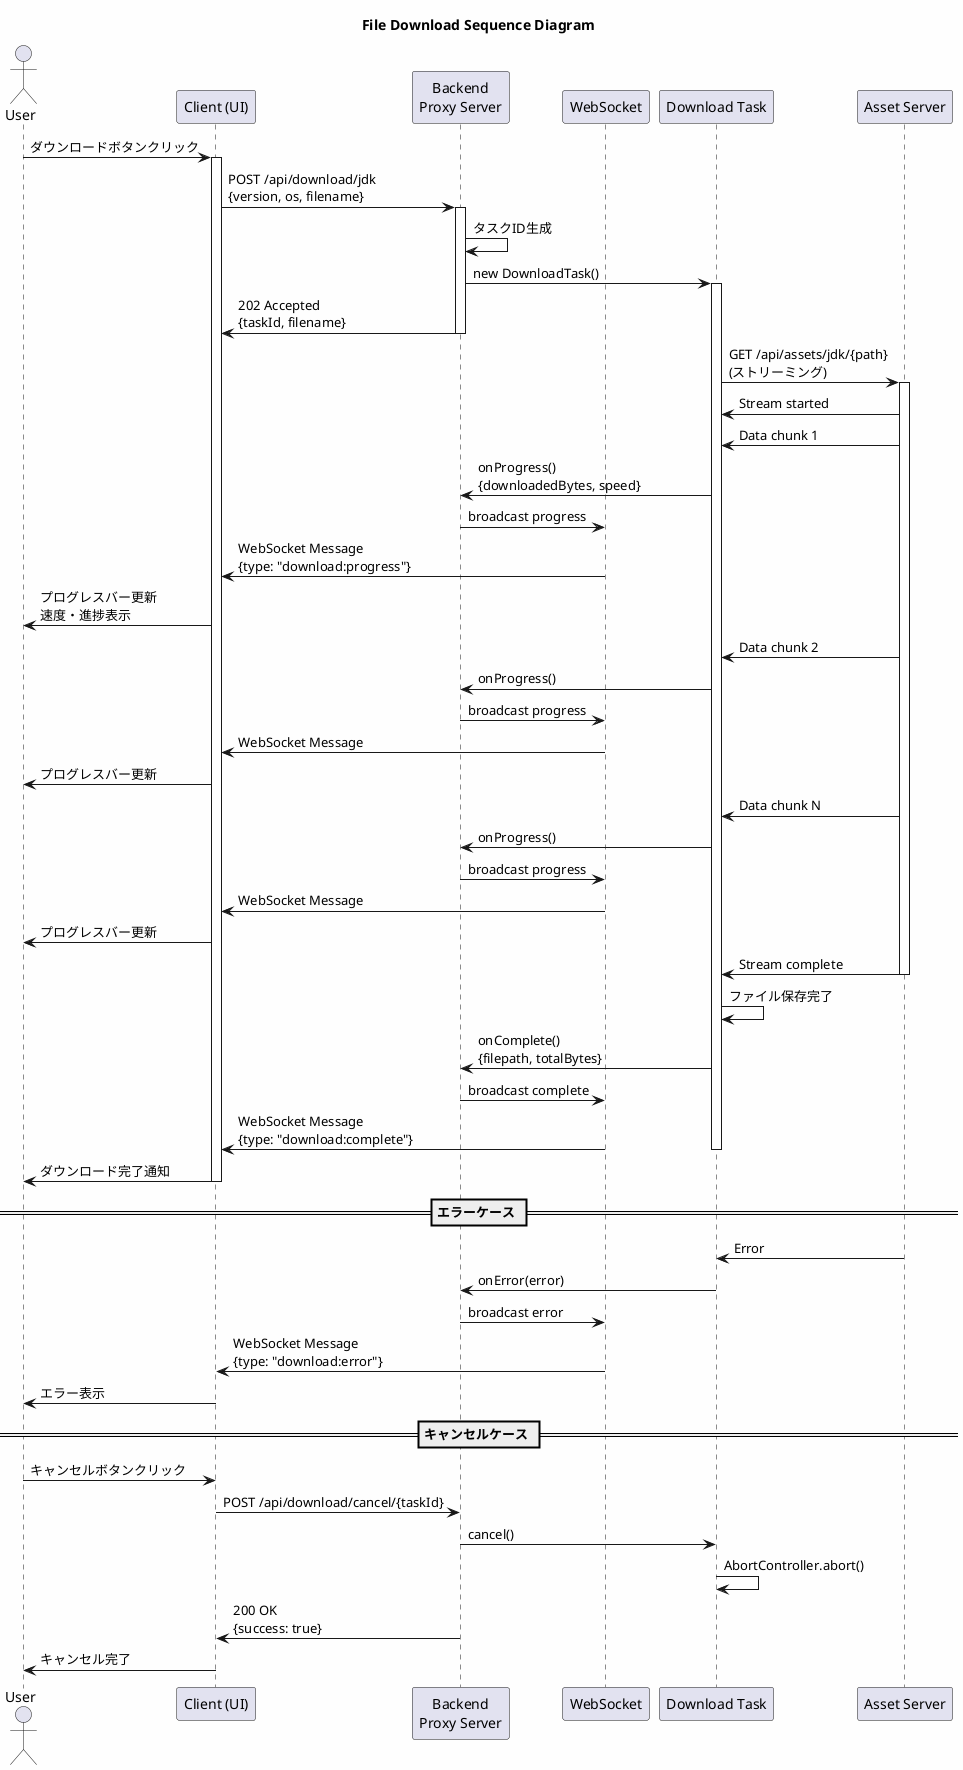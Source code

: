 @startuml Download Sequence

skinparam backgroundColor #FEFEFE
title File Download Sequence Diagram

actor User
participant "Client (UI)" as Client
participant "Backend\nProxy Server" as Backend
participant "WebSocket" as WS
participant "Download Task" as Task
participant "Asset Server" as Asset

User -> Client: ダウンロードボタンクリック
activate Client

Client -> Backend: POST /api/download/jdk\n{version, os, filename}
activate Backend

Backend -> Backend: タスクID生成
Backend -> Task: new DownloadTask()
activate Task

Backend -> Client: 202 Accepted\n{taskId, filename}
deactivate Backend

Task -> Asset: GET /api/assets/jdk/{path}\n(ストリーミング)
activate Asset

Asset -> Task: Stream started
Asset -> Task: Data chunk 1
Task -> Backend: onProgress()\n{downloadedBytes, speed}
Backend -> WS: broadcast progress
WS -> Client: WebSocket Message\n{type: "download:progress"}
Client -> User: プログレスバー更新\n速度・進捗表示

Asset -> Task: Data chunk 2
Task -> Backend: onProgress()
Backend -> WS: broadcast progress
WS -> Client: WebSocket Message
Client -> User: プログレスバー更新

Asset -> Task: Data chunk N
Task -> Backend: onProgress()
Backend -> WS: broadcast progress
WS -> Client: WebSocket Message
Client -> User: プログレスバー更新

Asset -> Task: Stream complete
deactivate Asset

Task -> Task: ファイル保存完了
Task -> Backend: onComplete()\n{filepath, totalBytes}
Backend -> WS: broadcast complete
WS -> Client: WebSocket Message\n{type: "download:complete"}
deactivate Task

Client -> User: ダウンロード完了通知
deactivate Client

== エラーケース ==

Asset -> Task: Error
Task -> Backend: onError(error)
Backend -> WS: broadcast error
WS -> Client: WebSocket Message\n{type: "download:error"}
Client -> User: エラー表示

== キャンセルケース ==

User -> Client: キャンセルボタンクリック
Client -> Backend: POST /api/download/cancel/{taskId}
Backend -> Task: cancel()
Task -> Task: AbortController.abort()
Backend -> Client: 200 OK\n{success: true}
Client -> User: キャンセル完了

@enduml
